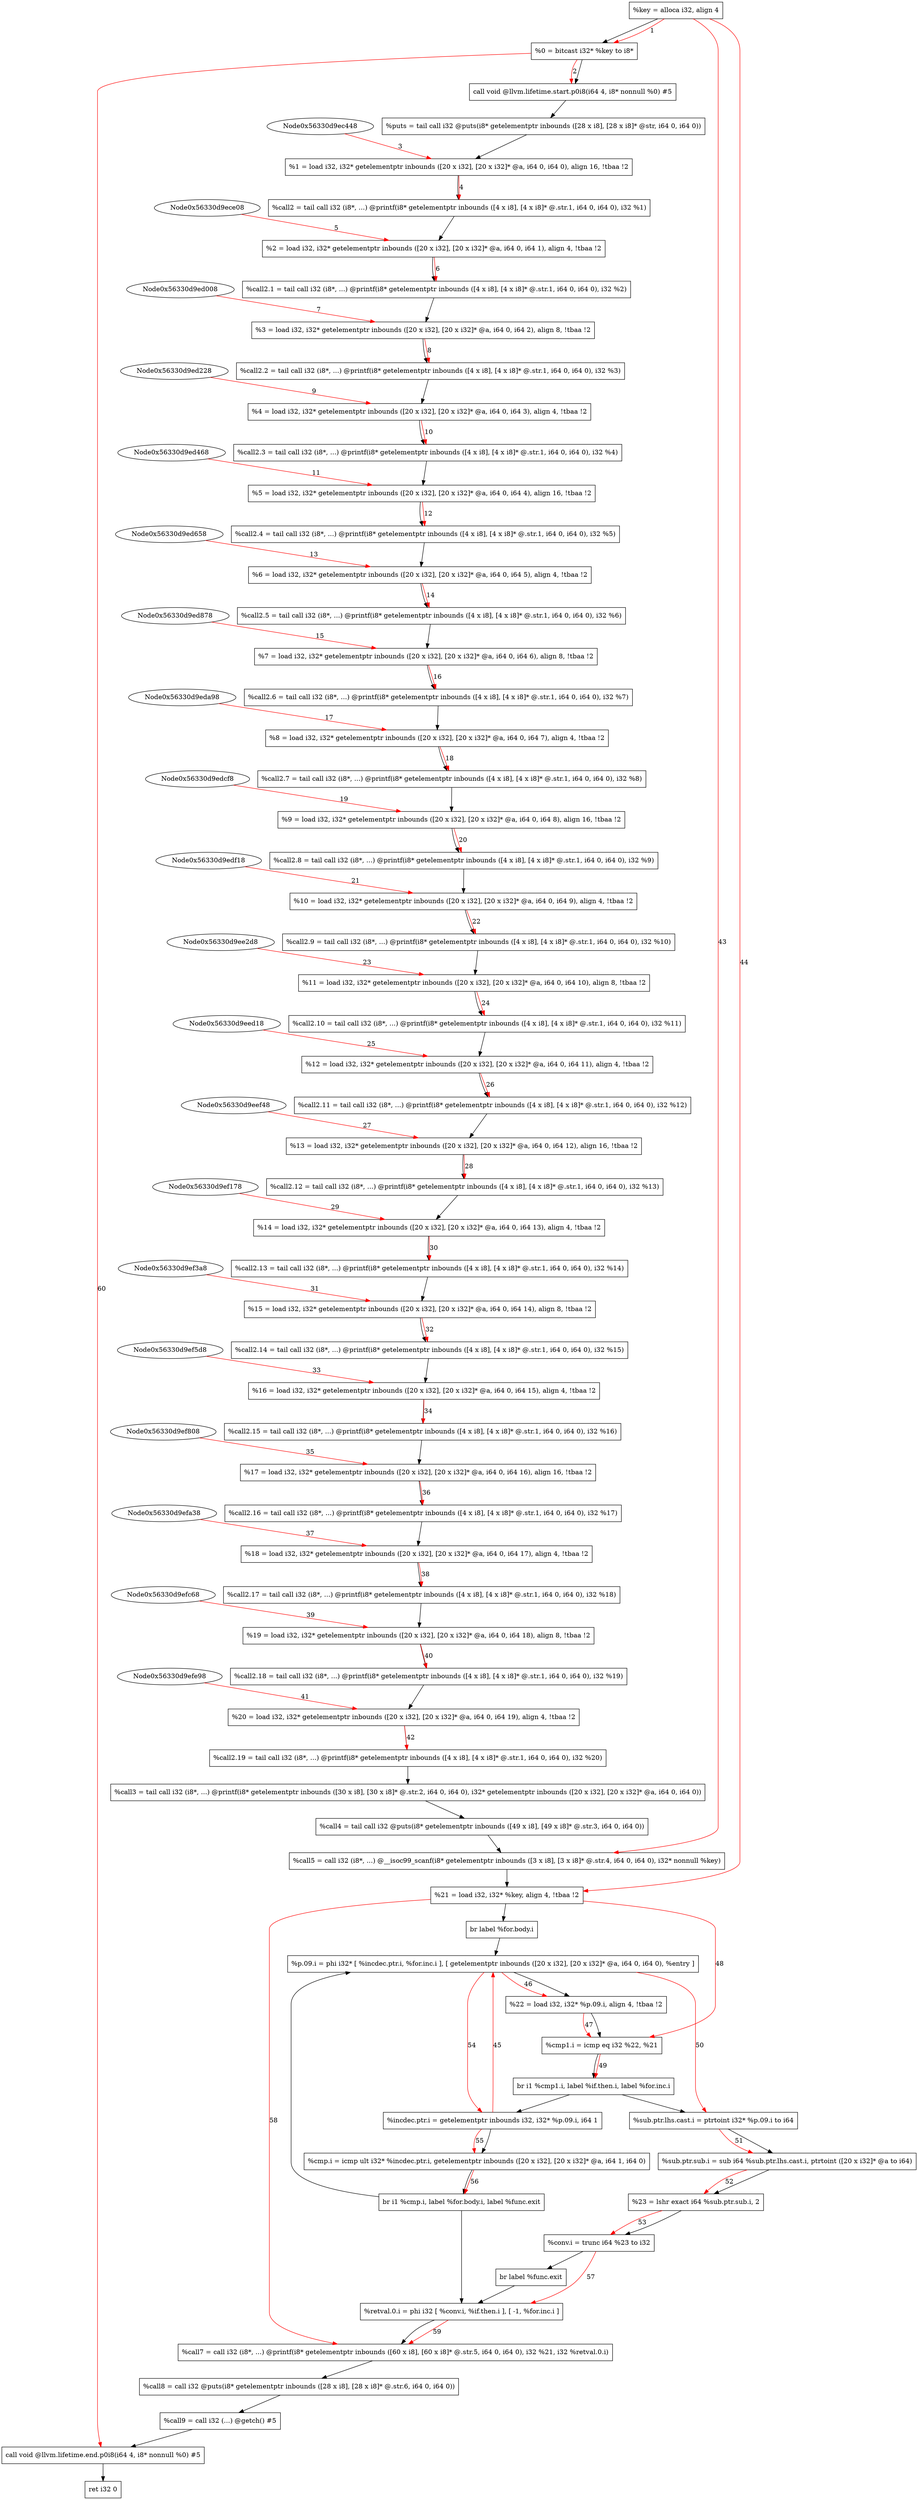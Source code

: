 digraph "CDFG for'main' function" {
	Node0x56330d9ebab8[shape=record, label="  %key = alloca i32, align 4"]
	Node0x56330d9ebb38[shape=record, label="  %0 = bitcast i32* %key to i8*"]
	Node0x56330d9ebd48[shape=record, label="  call void @llvm.lifetime.start.p0i8(i64 4, i8* nonnull %0) #5"]
	Node0x56330d9ec340[shape=record, label="  %puts = tail call i32 @puts(i8* getelementptr inbounds ([28 x i8], [28 x i8]* @str, i64 0, i64 0))"]
	Node0x56330d9ec498[shape=record, label="  %1 = load i32, i32* getelementptr inbounds ([20 x i32], [20 x i32]* @a, i64 0, i64 0), align 16, !tbaa !2"]
	Node0x56330d9eccd8[shape=record, label="  %call2 = tail call i32 (i8*, ...) @printf(i8* getelementptr inbounds ([4 x i8], [4 x i8]* @.str.1, i64 0, i64 0), i32 %1)"]
	Node0x56330d9ece58[shape=record, label="  %2 = load i32, i32* getelementptr inbounds ([20 x i32], [20 x i32]* @a, i64 0, i64 1), align 4, !tbaa !2"]
	Node0x56330d9ecf18[shape=record, label="  %call2.1 = tail call i32 (i8*, ...) @printf(i8* getelementptr inbounds ([4 x i8], [4 x i8]* @.str.1, i64 0, i64 0), i32 %2)"]
	Node0x56330d9ed058[shape=record, label="  %3 = load i32, i32* getelementptr inbounds ([20 x i32], [20 x i32]* @a, i64 0, i64 2), align 8, !tbaa !2"]
	Node0x56330d9ed0e8[shape=record, label="  %call2.2 = tail call i32 (i8*, ...) @printf(i8* getelementptr inbounds ([4 x i8], [4 x i8]* @.str.1, i64 0, i64 0), i32 %3)"]
	Node0x56330d9ed278[shape=record, label="  %4 = load i32, i32* getelementptr inbounds ([20 x i32], [20 x i32]* @a, i64 0, i64 3), align 4, !tbaa !2"]
	Node0x56330d9ed358[shape=record, label="  %call2.3 = tail call i32 (i8*, ...) @printf(i8* getelementptr inbounds ([4 x i8], [4 x i8]* @.str.1, i64 0, i64 0), i32 %4)"]
	Node0x56330d9ed4b8[shape=record, label="  %5 = load i32, i32* getelementptr inbounds ([20 x i32], [20 x i32]* @a, i64 0, i64 4), align 16, !tbaa !2"]
	Node0x56330d9ed548[shape=record, label="  %call2.4 = tail call i32 (i8*, ...) @printf(i8* getelementptr inbounds ([4 x i8], [4 x i8]* @.str.1, i64 0, i64 0), i32 %5)"]
	Node0x56330d9ed6a8[shape=record, label="  %6 = load i32, i32* getelementptr inbounds ([20 x i32], [20 x i32]* @a, i64 0, i64 5), align 4, !tbaa !2"]
	Node0x56330d9ed738[shape=record, label="  %call2.5 = tail call i32 (i8*, ...) @printf(i8* getelementptr inbounds ([4 x i8], [4 x i8]* @.str.1, i64 0, i64 0), i32 %6)"]
	Node0x56330d9ed8c8[shape=record, label="  %7 = load i32, i32* getelementptr inbounds ([20 x i32], [20 x i32]* @a, i64 0, i64 6), align 8, !tbaa !2"]
	Node0x56330d9ed958[shape=record, label="  %call2.6 = tail call i32 (i8*, ...) @printf(i8* getelementptr inbounds ([4 x i8], [4 x i8]* @.str.1, i64 0, i64 0), i32 %7)"]
	Node0x56330d9edae8[shape=record, label="  %8 = load i32, i32* getelementptr inbounds ([20 x i32], [20 x i32]* @a, i64 0, i64 7), align 4, !tbaa !2"]
	Node0x56330d9edc08[shape=record, label="  %call2.7 = tail call i32 (i8*, ...) @printf(i8* getelementptr inbounds ([4 x i8], [4 x i8]* @.str.1, i64 0, i64 0), i32 %8)"]
	Node0x56330d9edd48[shape=record, label="  %9 = load i32, i32* getelementptr inbounds ([20 x i32], [20 x i32]* @a, i64 0, i64 8), align 16, !tbaa !2"]
	Node0x56330d9eddd8[shape=record, label="  %call2.8 = tail call i32 (i8*, ...) @printf(i8* getelementptr inbounds ([4 x i8], [4 x i8]* @.str.1, i64 0, i64 0), i32 %9)"]
	Node0x56330d9edf68[shape=record, label="  %10 = load i32, i32* getelementptr inbounds ([20 x i32], [20 x i32]* @a, i64 0, i64 9), align 4, !tbaa !2"]
	Node0x56330d9edff8[shape=record, label="  %call2.9 = tail call i32 (i8*, ...) @printf(i8* getelementptr inbounds ([4 x i8], [4 x i8]* @.str.1, i64 0, i64 0), i32 %10)"]
	Node0x56330d9ee328[shape=record, label="  %11 = load i32, i32* getelementptr inbounds ([20 x i32], [20 x i32]* @a, i64 0, i64 10), align 8, !tbaa !2"]
	Node0x56330d9ee3b8[shape=record, label="  %call2.10 = tail call i32 (i8*, ...) @printf(i8* getelementptr inbounds ([4 x i8], [4 x i8]* @.str.1, i64 0, i64 0), i32 %11)"]
	Node0x56330d9eed68[shape=record, label="  %12 = load i32, i32* getelementptr inbounds ([20 x i32], [20 x i32]* @a, i64 0, i64 11), align 4, !tbaa !2"]
	Node0x56330d9eedf8[shape=record, label="  %call2.11 = tail call i32 (i8*, ...) @printf(i8* getelementptr inbounds ([4 x i8], [4 x i8]* @.str.1, i64 0, i64 0), i32 %12)"]
	Node0x56330d9eef98[shape=record, label="  %13 = load i32, i32* getelementptr inbounds ([20 x i32], [20 x i32]* @a, i64 0, i64 12), align 16, !tbaa !2"]
	Node0x56330d9ef028[shape=record, label="  %call2.12 = tail call i32 (i8*, ...) @printf(i8* getelementptr inbounds ([4 x i8], [4 x i8]* @.str.1, i64 0, i64 0), i32 %13)"]
	Node0x56330d9ef1c8[shape=record, label="  %14 = load i32, i32* getelementptr inbounds ([20 x i32], [20 x i32]* @a, i64 0, i64 13), align 4, !tbaa !2"]
	Node0x56330d9ef258[shape=record, label="  %call2.13 = tail call i32 (i8*, ...) @printf(i8* getelementptr inbounds ([4 x i8], [4 x i8]* @.str.1, i64 0, i64 0), i32 %14)"]
	Node0x56330d9ef3f8[shape=record, label="  %15 = load i32, i32* getelementptr inbounds ([20 x i32], [20 x i32]* @a, i64 0, i64 14), align 8, !tbaa !2"]
	Node0x56330d9ef488[shape=record, label="  %call2.14 = tail call i32 (i8*, ...) @printf(i8* getelementptr inbounds ([4 x i8], [4 x i8]* @.str.1, i64 0, i64 0), i32 %15)"]
	Node0x56330d9ef628[shape=record, label="  %16 = load i32, i32* getelementptr inbounds ([20 x i32], [20 x i32]* @a, i64 0, i64 15), align 4, !tbaa !2"]
	Node0x56330d9ef6b8[shape=record, label="  %call2.15 = tail call i32 (i8*, ...) @printf(i8* getelementptr inbounds ([4 x i8], [4 x i8]* @.str.1, i64 0, i64 0), i32 %16)"]
	Node0x56330d9ef858[shape=record, label="  %17 = load i32, i32* getelementptr inbounds ([20 x i32], [20 x i32]* @a, i64 0, i64 16), align 16, !tbaa !2"]
	Node0x56330d9ef8e8[shape=record, label="  %call2.16 = tail call i32 (i8*, ...) @printf(i8* getelementptr inbounds ([4 x i8], [4 x i8]* @.str.1, i64 0, i64 0), i32 %17)"]
	Node0x56330d9efa88[shape=record, label="  %18 = load i32, i32* getelementptr inbounds ([20 x i32], [20 x i32]* @a, i64 0, i64 17), align 4, !tbaa !2"]
	Node0x56330d9efb18[shape=record, label="  %call2.17 = tail call i32 (i8*, ...) @printf(i8* getelementptr inbounds ([4 x i8], [4 x i8]* @.str.1, i64 0, i64 0), i32 %18)"]
	Node0x56330d9efcb8[shape=record, label="  %19 = load i32, i32* getelementptr inbounds ([20 x i32], [20 x i32]* @a, i64 0, i64 18), align 8, !tbaa !2"]
	Node0x56330d9efd48[shape=record, label="  %call2.18 = tail call i32 (i8*, ...) @printf(i8* getelementptr inbounds ([4 x i8], [4 x i8]* @.str.1, i64 0, i64 0), i32 %19)"]
	Node0x56330d9efee8[shape=record, label="  %20 = load i32, i32* getelementptr inbounds ([20 x i32], [20 x i32]* @a, i64 0, i64 19), align 4, !tbaa !2"]
	Node0x56330d9eff78[shape=record, label="  %call2.19 = tail call i32 (i8*, ...) @printf(i8* getelementptr inbounds ([4 x i8], [4 x i8]* @.str.1, i64 0, i64 0), i32 %20)"]
	Node0x56330d9f0118[shape=record, label="  %call3 = tail call i32 (i8*, ...) @printf(i8* getelementptr inbounds ([30 x i8], [30 x i8]* @.str.2, i64 0, i64 0), i32* getelementptr inbounds ([20 x i32], [20 x i32]* @a, i64 0, i64 0))"]
	Node0x56330d9f0290[shape=record, label="  %call4 = tail call i32 @puts(i8* getelementptr inbounds ([49 x i8], [49 x i8]* @.str.3, i64 0, i64 0))"]
	Node0x56330d9f07f8[shape=record, label="  %call5 = call i32 (i8*, ...) @__isoc99_scanf(i8* getelementptr inbounds ([3 x i8], [3 x i8]* @.str.4, i64 0, i64 0), i32* nonnull %key)"]
	Node0x56330d9f08b8[shape=record, label="  %21 = load i32, i32* %key, align 4, !tbaa !2"]
	Node0x56330d9f09f8[shape=record, label="  br label %for.body.i"]
	Node0x56330d9f0ba8[shape=record, label="  %p.09.i = phi i32* [ %incdec.ptr.i, %for.inc.i ], [ getelementptr inbounds ([20 x i32], [20 x i32]* @a, i64 0, i64 0), %entry ]"]
	Node0x56330d9f0c58[shape=record, label="  %22 = load i32, i32* %p.09.i, align 4, !tbaa !2"]
	Node0x56330d9f0cd0[shape=record, label="  %cmp1.i = icmp eq i32 %22, %21"]
	Node0x56330d9f0e58[shape=record, label="  br i1 %cmp1.i, label %if.then.i, label %for.inc.i"]
	Node0x56330d9f0dc8[shape=record, label="  %sub.ptr.lhs.cast.i = ptrtoint i32* %p.09.i to i64"]
	Node0x56330d9f0fd0[shape=record, label="  %sub.ptr.sub.i = sub i64 %sub.ptr.lhs.cast.i, ptrtoint ([20 x i32]* @a to i64)"]
	Node0x56330d9f1040[shape=record, label="  %23 = lshr exact i64 %sub.ptr.sub.i, 2"]
	Node0x56330d9f1098[shape=record, label="  %conv.i = trunc i64 %23 to i32"]
	Node0x56330d9f11c8[shape=record, label="  br label %func.exit"]
	Node0x56330d9f1240[shape=record, label="  %incdec.ptr.i = getelementptr inbounds i32, i32* %p.09.i, i64 1"]
	Node0x56330d9f1360[shape=record, label="  %cmp.i = icmp ult i32* %incdec.ptr.i, getelementptr inbounds ([20 x i32], [20 x i32]* @a, i64 1, i64 0)"]
	Node0x56330d9f13e8[shape=record, label="  br i1 %cmp.i, label %for.body.i, label %func.exit"]
	Node0x56330d9f1438[shape=record, label="  %retval.0.i = phi i32 [ %conv.i, %if.then.i ], [ -1, %for.inc.i ]"]
	Node0x56330d9f15d0[shape=record, label="  %call7 = call i32 (i8*, ...) @printf(i8* getelementptr inbounds ([60 x i8], [60 x i8]* @.str.5, i64 0, i64 0), i32 %21, i32 %retval.0.i)"]
	Node0x56330d9f1740[shape=record, label="  %call8 = call i32 @puts(i8* getelementptr inbounds ([28 x i8], [28 x i8]* @.str.6, i64 0, i64 0))"]
	Node0x56330d9f18c8[shape=record, label="  %call9 = call i32 (...) @getch() #5"]
	Node0x56330d9f1a98[shape=record, label="  call void @llvm.lifetime.end.p0i8(i64 4, i8* nonnull %0) #5"]
	Node0x56330d9f0998[shape=record, label="  ret i32 0"]
	Node0x56330d9ebab8 -> Node0x56330d9ebb38
	Node0x56330d9ebb38 -> Node0x56330d9ebd48
	Node0x56330d9ebd48 -> Node0x56330d9ec340
	Node0x56330d9ec340 -> Node0x56330d9ec498
	Node0x56330d9ec498 -> Node0x56330d9eccd8
	Node0x56330d9eccd8 -> Node0x56330d9ece58
	Node0x56330d9ece58 -> Node0x56330d9ecf18
	Node0x56330d9ecf18 -> Node0x56330d9ed058
	Node0x56330d9ed058 -> Node0x56330d9ed0e8
	Node0x56330d9ed0e8 -> Node0x56330d9ed278
	Node0x56330d9ed278 -> Node0x56330d9ed358
	Node0x56330d9ed358 -> Node0x56330d9ed4b8
	Node0x56330d9ed4b8 -> Node0x56330d9ed548
	Node0x56330d9ed548 -> Node0x56330d9ed6a8
	Node0x56330d9ed6a8 -> Node0x56330d9ed738
	Node0x56330d9ed738 -> Node0x56330d9ed8c8
	Node0x56330d9ed8c8 -> Node0x56330d9ed958
	Node0x56330d9ed958 -> Node0x56330d9edae8
	Node0x56330d9edae8 -> Node0x56330d9edc08
	Node0x56330d9edc08 -> Node0x56330d9edd48
	Node0x56330d9edd48 -> Node0x56330d9eddd8
	Node0x56330d9eddd8 -> Node0x56330d9edf68
	Node0x56330d9edf68 -> Node0x56330d9edff8
	Node0x56330d9edff8 -> Node0x56330d9ee328
	Node0x56330d9ee328 -> Node0x56330d9ee3b8
	Node0x56330d9ee3b8 -> Node0x56330d9eed68
	Node0x56330d9eed68 -> Node0x56330d9eedf8
	Node0x56330d9eedf8 -> Node0x56330d9eef98
	Node0x56330d9eef98 -> Node0x56330d9ef028
	Node0x56330d9ef028 -> Node0x56330d9ef1c8
	Node0x56330d9ef1c8 -> Node0x56330d9ef258
	Node0x56330d9ef258 -> Node0x56330d9ef3f8
	Node0x56330d9ef3f8 -> Node0x56330d9ef488
	Node0x56330d9ef488 -> Node0x56330d9ef628
	Node0x56330d9ef628 -> Node0x56330d9ef6b8
	Node0x56330d9ef6b8 -> Node0x56330d9ef858
	Node0x56330d9ef858 -> Node0x56330d9ef8e8
	Node0x56330d9ef8e8 -> Node0x56330d9efa88
	Node0x56330d9efa88 -> Node0x56330d9efb18
	Node0x56330d9efb18 -> Node0x56330d9efcb8
	Node0x56330d9efcb8 -> Node0x56330d9efd48
	Node0x56330d9efd48 -> Node0x56330d9efee8
	Node0x56330d9efee8 -> Node0x56330d9eff78
	Node0x56330d9eff78 -> Node0x56330d9f0118
	Node0x56330d9f0118 -> Node0x56330d9f0290
	Node0x56330d9f0290 -> Node0x56330d9f07f8
	Node0x56330d9f07f8 -> Node0x56330d9f08b8
	Node0x56330d9f08b8 -> Node0x56330d9f09f8
	Node0x56330d9f09f8 -> Node0x56330d9f0ba8
	Node0x56330d9f0ba8 -> Node0x56330d9f0c58
	Node0x56330d9f0c58 -> Node0x56330d9f0cd0
	Node0x56330d9f0cd0 -> Node0x56330d9f0e58
	Node0x56330d9f0e58 -> Node0x56330d9f0dc8
	Node0x56330d9f0e58 -> Node0x56330d9f1240
	Node0x56330d9f0dc8 -> Node0x56330d9f0fd0
	Node0x56330d9f0fd0 -> Node0x56330d9f1040
	Node0x56330d9f1040 -> Node0x56330d9f1098
	Node0x56330d9f1098 -> Node0x56330d9f11c8
	Node0x56330d9f11c8 -> Node0x56330d9f1438
	Node0x56330d9f1240 -> Node0x56330d9f1360
	Node0x56330d9f1360 -> Node0x56330d9f13e8
	Node0x56330d9f13e8 -> Node0x56330d9f0ba8
	Node0x56330d9f13e8 -> Node0x56330d9f1438
	Node0x56330d9f1438 -> Node0x56330d9f15d0
	Node0x56330d9f15d0 -> Node0x56330d9f1740
	Node0x56330d9f1740 -> Node0x56330d9f18c8
	Node0x56330d9f18c8 -> Node0x56330d9f1a98
	Node0x56330d9f1a98 -> Node0x56330d9f0998
edge [color=red]
	Node0x56330d9ebab8 -> Node0x56330d9ebb38[label="1"]
	Node0x56330d9ebb38 -> Node0x56330d9ebd48[label="2"]
	Node0x56330d9ec448 -> Node0x56330d9ec498[label="3"]
	Node0x56330d9ec498 -> Node0x56330d9eccd8[label="4"]
	Node0x56330d9ece08 -> Node0x56330d9ece58[label="5"]
	Node0x56330d9ece58 -> Node0x56330d9ecf18[label="6"]
	Node0x56330d9ed008 -> Node0x56330d9ed058[label="7"]
	Node0x56330d9ed058 -> Node0x56330d9ed0e8[label="8"]
	Node0x56330d9ed228 -> Node0x56330d9ed278[label="9"]
	Node0x56330d9ed278 -> Node0x56330d9ed358[label="10"]
	Node0x56330d9ed468 -> Node0x56330d9ed4b8[label="11"]
	Node0x56330d9ed4b8 -> Node0x56330d9ed548[label="12"]
	Node0x56330d9ed658 -> Node0x56330d9ed6a8[label="13"]
	Node0x56330d9ed6a8 -> Node0x56330d9ed738[label="14"]
	Node0x56330d9ed878 -> Node0x56330d9ed8c8[label="15"]
	Node0x56330d9ed8c8 -> Node0x56330d9ed958[label="16"]
	Node0x56330d9eda98 -> Node0x56330d9edae8[label="17"]
	Node0x56330d9edae8 -> Node0x56330d9edc08[label="18"]
	Node0x56330d9edcf8 -> Node0x56330d9edd48[label="19"]
	Node0x56330d9edd48 -> Node0x56330d9eddd8[label="20"]
	Node0x56330d9edf18 -> Node0x56330d9edf68[label="21"]
	Node0x56330d9edf68 -> Node0x56330d9edff8[label="22"]
	Node0x56330d9ee2d8 -> Node0x56330d9ee328[label="23"]
	Node0x56330d9ee328 -> Node0x56330d9ee3b8[label="24"]
	Node0x56330d9eed18 -> Node0x56330d9eed68[label="25"]
	Node0x56330d9eed68 -> Node0x56330d9eedf8[label="26"]
	Node0x56330d9eef48 -> Node0x56330d9eef98[label="27"]
	Node0x56330d9eef98 -> Node0x56330d9ef028[label="28"]
	Node0x56330d9ef178 -> Node0x56330d9ef1c8[label="29"]
	Node0x56330d9ef1c8 -> Node0x56330d9ef258[label="30"]
	Node0x56330d9ef3a8 -> Node0x56330d9ef3f8[label="31"]
	Node0x56330d9ef3f8 -> Node0x56330d9ef488[label="32"]
	Node0x56330d9ef5d8 -> Node0x56330d9ef628[label="33"]
	Node0x56330d9ef628 -> Node0x56330d9ef6b8[label="34"]
	Node0x56330d9ef808 -> Node0x56330d9ef858[label="35"]
	Node0x56330d9ef858 -> Node0x56330d9ef8e8[label="36"]
	Node0x56330d9efa38 -> Node0x56330d9efa88[label="37"]
	Node0x56330d9efa88 -> Node0x56330d9efb18[label="38"]
	Node0x56330d9efc68 -> Node0x56330d9efcb8[label="39"]
	Node0x56330d9efcb8 -> Node0x56330d9efd48[label="40"]
	Node0x56330d9efe98 -> Node0x56330d9efee8[label="41"]
	Node0x56330d9efee8 -> Node0x56330d9eff78[label="42"]
	Node0x56330d9ebab8 -> Node0x56330d9f07f8[label="43"]
	Node0x56330d9ebab8 -> Node0x56330d9f08b8[label="44"]
	Node0x56330d9f1240 -> Node0x56330d9f0ba8[label="45"]
	Node0x56330d9f0ba8 -> Node0x56330d9f0c58[label="46"]
	Node0x56330d9f0c58 -> Node0x56330d9f0cd0[label="47"]
	Node0x56330d9f08b8 -> Node0x56330d9f0cd0[label="48"]
	Node0x56330d9f0cd0 -> Node0x56330d9f0e58[label="49"]
	Node0x56330d9f0ba8 -> Node0x56330d9f0dc8[label="50"]
	Node0x56330d9f0dc8 -> Node0x56330d9f0fd0[label="51"]
	Node0x56330d9f0fd0 -> Node0x56330d9f1040[label="52"]
	Node0x56330d9f1040 -> Node0x56330d9f1098[label="53"]
	Node0x56330d9f0ba8 -> Node0x56330d9f1240[label="54"]
	Node0x56330d9f1240 -> Node0x56330d9f1360[label="55"]
	Node0x56330d9f1360 -> Node0x56330d9f13e8[label="56"]
	Node0x56330d9f1098 -> Node0x56330d9f1438[label="57"]
	Node0x56330d9f08b8 -> Node0x56330d9f15d0[label="58"]
	Node0x56330d9f1438 -> Node0x56330d9f15d0[label="59"]
	Node0x56330d9ebb38 -> Node0x56330d9f1a98[label="60"]
}
